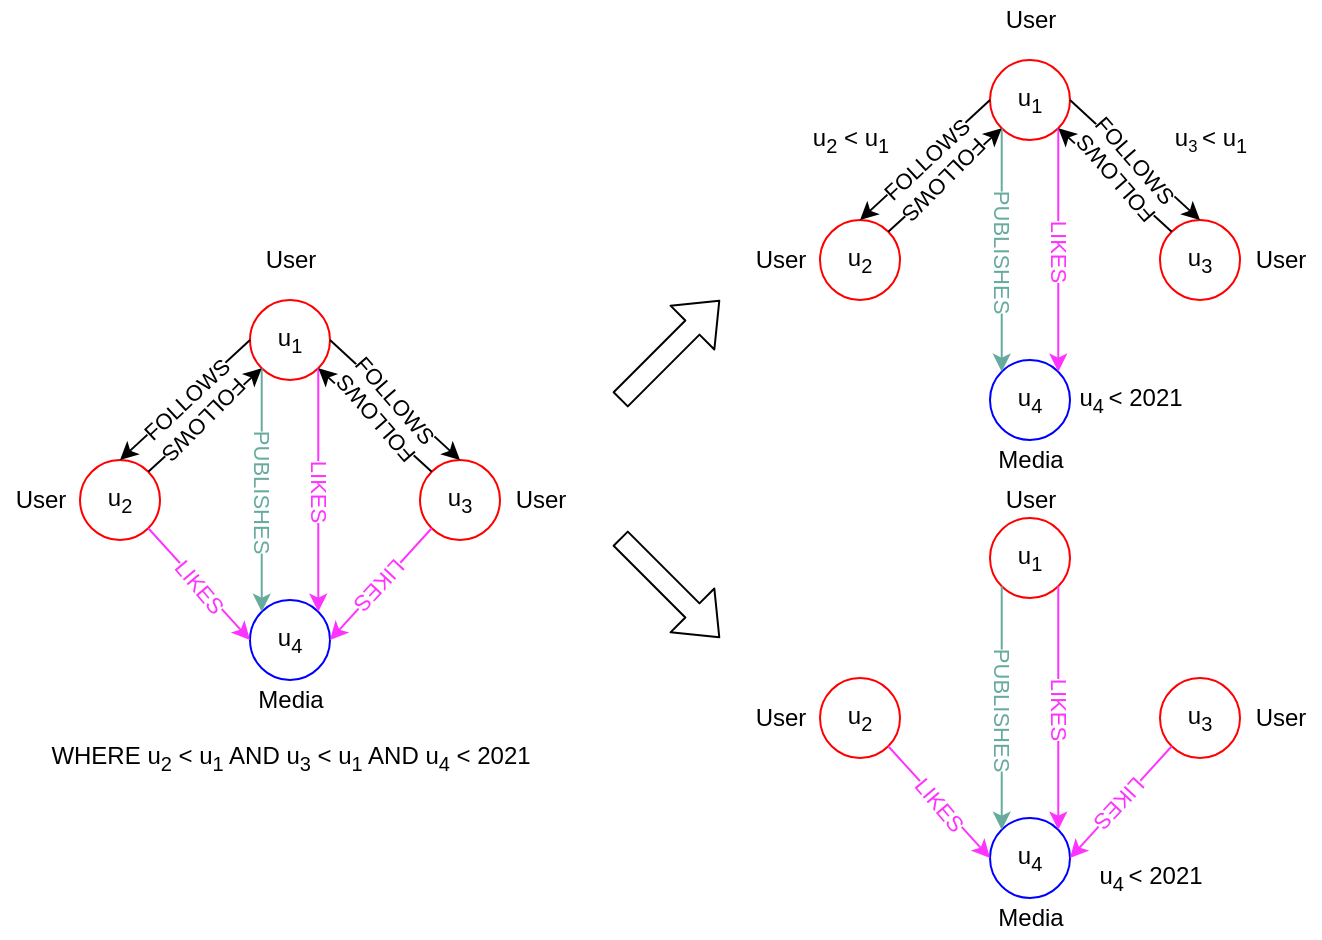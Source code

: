 <mxfile version="14.1.8" type="device"><diagram id="F5QHTPZqn_gC54tncoiX" name="Page-1"><mxGraphModel dx="820" dy="725" grid="1" gridSize="10" guides="1" tooltips="1" connect="1" arrows="1" fold="1" page="1" pageScale="1" pageWidth="827" pageHeight="1169" math="0" shadow="0"><root><mxCell id="0"/><mxCell id="1" parent="0"/><mxCell id="rKBTaBsJ2pogd4L2nS2--1" value="u&lt;sub&gt;1&lt;/sub&gt;" style="ellipse;whiteSpace=wrap;html=1;aspect=fixed;strokeColor=#FF0000;" parent="1" vertex="1"><mxGeometry x="125" y="180" width="40" height="40" as="geometry"/></mxCell><mxCell id="rKBTaBsJ2pogd4L2nS2--2" value="u&lt;sub&gt;2&lt;/sub&gt;" style="ellipse;whiteSpace=wrap;html=1;aspect=fixed;strokeColor=#FF0000;" parent="1" vertex="1"><mxGeometry x="40" y="260" width="40" height="40" as="geometry"/></mxCell><mxCell id="rKBTaBsJ2pogd4L2nS2--3" value="u&lt;sub&gt;3&lt;/sub&gt;" style="ellipse;whiteSpace=wrap;html=1;aspect=fixed;strokeColor=#FF0000;" parent="1" vertex="1"><mxGeometry x="210" y="260" width="40" height="40" as="geometry"/></mxCell><mxCell id="rKBTaBsJ2pogd4L2nS2--4" value="u&lt;sub&gt;4&lt;/sub&gt;" style="ellipse;whiteSpace=wrap;html=1;aspect=fixed;strokeColor=#0000FF;" parent="1" vertex="1"><mxGeometry x="125" y="330" width="40" height="40" as="geometry"/></mxCell><mxCell id="rKBTaBsJ2pogd4L2nS2--5" value="" style="endArrow=classic;html=1;fillColor=#ffe6cc;strokeColor=#67AB9F;exitX=0;exitY=1;exitDx=0;exitDy=0;entryX=0;entryY=0;entryDx=0;entryDy=0;" parent="1" source="rKBTaBsJ2pogd4L2nS2--1" target="rKBTaBsJ2pogd4L2nS2--4" edge="1"><mxGeometry relative="1" as="geometry"><mxPoint x="73.282" y="531.718" as="sourcePoint"/><mxPoint x="164.998" y="480.002" as="targetPoint"/></mxGeometry></mxCell><mxCell id="rKBTaBsJ2pogd4L2nS2--6" value="&lt;font&gt;PUBLISHES&lt;/font&gt;" style="edgeLabel;resizable=0;html=1;align=center;verticalAlign=middle;fontColor=#67AB9F;rotation=90;" parent="rKBTaBsJ2pogd4L2nS2--5" connectable="0" vertex="1"><mxGeometry relative="1" as="geometry"/></mxCell><mxCell id="rKBTaBsJ2pogd4L2nS2--7" value="" style="endArrow=classic;html=1;fontColor=#67AB9F;strokeColor=#FF33FF;exitX=1;exitY=1;exitDx=0;exitDy=0;entryX=1;entryY=0;entryDx=0;entryDy=0;" parent="1" source="rKBTaBsJ2pogd4L2nS2--1" target="rKBTaBsJ2pogd4L2nS2--4" edge="1"><mxGeometry relative="1" as="geometry"><mxPoint x="110.86" y="535.86" as="sourcePoint"/><mxPoint x="45.002" y="490.002" as="targetPoint"/></mxGeometry></mxCell><mxCell id="rKBTaBsJ2pogd4L2nS2--8" value="LIKES" style="edgeLabel;resizable=0;html=1;align=center;verticalAlign=middle;fontColor=#FF33FF;rotation=90;" parent="rKBTaBsJ2pogd4L2nS2--7" connectable="0" vertex="1"><mxGeometry relative="1" as="geometry"><mxPoint as="offset"/></mxGeometry></mxCell><mxCell id="rKBTaBsJ2pogd4L2nS2--19" value="User" style="text;html=1;align=center;verticalAlign=middle;resizable=0;points=[];autosize=1;" parent="1" vertex="1"><mxGeometry y="270" width="40" height="20" as="geometry"/></mxCell><mxCell id="rKBTaBsJ2pogd4L2nS2--20" value="User" style="text;html=1;align=center;verticalAlign=middle;resizable=0;points=[];autosize=1;" parent="1" vertex="1"><mxGeometry x="250" y="270" width="40" height="20" as="geometry"/></mxCell><mxCell id="rKBTaBsJ2pogd4L2nS2--21" value="Media" style="text;html=1;align=center;verticalAlign=middle;resizable=0;points=[];autosize=1;" parent="1" vertex="1"><mxGeometry x="120" y="370" width="50" height="20" as="geometry"/></mxCell><mxCell id="rKBTaBsJ2pogd4L2nS2--22" value="User" style="text;html=1;align=center;verticalAlign=middle;resizable=0;points=[];autosize=1;" parent="1" vertex="1"><mxGeometry x="125" y="150" width="40" height="20" as="geometry"/></mxCell><mxCell id="rKBTaBsJ2pogd4L2nS2--23" value="" style="endArrow=classic;html=1;entryX=1;entryY=1;entryDx=0;entryDy=0;exitX=0;exitY=0;exitDx=0;exitDy=0;" parent="1" source="rKBTaBsJ2pogd4L2nS2--3" target="rKBTaBsJ2pogd4L2nS2--1" edge="1"><mxGeometry relative="1" as="geometry"><mxPoint x="320" y="550" as="sourcePoint"/><mxPoint x="420" y="550" as="targetPoint"/></mxGeometry></mxCell><mxCell id="rKBTaBsJ2pogd4L2nS2--24" value="FOLLOWS" style="edgeLabel;resizable=0;html=1;align=center;verticalAlign=middle;rotation=229;" parent="rKBTaBsJ2pogd4L2nS2--23" connectable="0" vertex="1"><mxGeometry relative="1" as="geometry"/></mxCell><mxCell id="rKBTaBsJ2pogd4L2nS2--25" value="" style="endArrow=classic;html=1;exitX=1;exitY=0;exitDx=0;exitDy=0;entryX=0;entryY=1;entryDx=0;entryDy=0;" parent="1" source="rKBTaBsJ2pogd4L2nS2--2" target="rKBTaBsJ2pogd4L2nS2--1" edge="1"><mxGeometry relative="1" as="geometry"><mxPoint x="330" y="560" as="sourcePoint"/><mxPoint x="430" y="560" as="targetPoint"/></mxGeometry></mxCell><mxCell id="rKBTaBsJ2pogd4L2nS2--26" value="FOLLOWS" style="edgeLabel;resizable=0;html=1;align=center;verticalAlign=middle;rotation=-225;" parent="rKBTaBsJ2pogd4L2nS2--25" connectable="0" vertex="1"><mxGeometry relative="1" as="geometry"/></mxCell><mxCell id="rKBTaBsJ2pogd4L2nS2--27" value="" style="endArrow=classic;html=1;exitX=0;exitY=0.5;exitDx=0;exitDy=0;entryX=0.5;entryY=0;entryDx=0;entryDy=0;" parent="1" source="rKBTaBsJ2pogd4L2nS2--1" target="rKBTaBsJ2pogd4L2nS2--2" edge="1"><mxGeometry relative="1" as="geometry"><mxPoint x="84.142" y="275.858" as="sourcePoint"/><mxPoint x="140.858" y="224.142" as="targetPoint"/></mxGeometry></mxCell><mxCell id="rKBTaBsJ2pogd4L2nS2--28" value="FOLLOWS" style="edgeLabel;resizable=0;html=1;align=center;verticalAlign=middle;rotation=317;" parent="rKBTaBsJ2pogd4L2nS2--27" connectable="0" vertex="1"><mxGeometry relative="1" as="geometry"/></mxCell><mxCell id="rKBTaBsJ2pogd4L2nS2--29" value="" style="endArrow=classic;html=1;exitX=1;exitY=0.5;exitDx=0;exitDy=0;entryX=0.5;entryY=0;entryDx=0;entryDy=0;" parent="1" source="rKBTaBsJ2pogd4L2nS2--1" target="rKBTaBsJ2pogd4L2nS2--3" edge="1"><mxGeometry relative="1" as="geometry"><mxPoint x="330" y="560" as="sourcePoint"/><mxPoint x="220" y="200" as="targetPoint"/></mxGeometry></mxCell><mxCell id="rKBTaBsJ2pogd4L2nS2--30" value="FOLLOWS" style="edgeLabel;resizable=0;html=1;align=center;verticalAlign=middle;rotation=49;" parent="rKBTaBsJ2pogd4L2nS2--29" connectable="0" vertex="1"><mxGeometry relative="1" as="geometry"/></mxCell><mxCell id="rKBTaBsJ2pogd4L2nS2--35" value="" style="endArrow=classic;html=1;fontColor=#67AB9F;strokeColor=#FF33FF;exitX=1;exitY=1;exitDx=0;exitDy=0;entryX=0;entryY=0.5;entryDx=0;entryDy=0;" parent="1" source="rKBTaBsJ2pogd4L2nS2--2" target="rKBTaBsJ2pogd4L2nS2--4" edge="1"><mxGeometry relative="1" as="geometry"><mxPoint x="169.142" y="224.142" as="sourcePoint"/><mxPoint x="169.142" y="345.858" as="targetPoint"/></mxGeometry></mxCell><mxCell id="rKBTaBsJ2pogd4L2nS2--36" value="LIKES" style="edgeLabel;resizable=0;html=1;align=center;verticalAlign=middle;fontColor=#FF33FF;rotation=50;" parent="rKBTaBsJ2pogd4L2nS2--35" connectable="0" vertex="1"><mxGeometry relative="1" as="geometry"><mxPoint as="offset"/></mxGeometry></mxCell><mxCell id="rKBTaBsJ2pogd4L2nS2--37" value="" style="endArrow=classic;html=1;fontColor=#67AB9F;strokeColor=#FF33FF;exitX=0;exitY=1;exitDx=0;exitDy=0;entryX=1;entryY=0.5;entryDx=0;entryDy=0;" parent="1" source="rKBTaBsJ2pogd4L2nS2--3" target="rKBTaBsJ2pogd4L2nS2--4" edge="1"><mxGeometry relative="1" as="geometry"><mxPoint x="84.142" y="304.142" as="sourcePoint"/><mxPoint x="135" y="360" as="targetPoint"/></mxGeometry></mxCell><mxCell id="rKBTaBsJ2pogd4L2nS2--38" value="LIKES" style="edgeLabel;resizable=0;html=1;align=center;verticalAlign=middle;fontColor=#FF33FF;rotation=133;" parent="rKBTaBsJ2pogd4L2nS2--37" connectable="0" vertex="1"><mxGeometry relative="1" as="geometry"><mxPoint as="offset"/></mxGeometry></mxCell><mxCell id="rKBTaBsJ2pogd4L2nS2--56" value="u&lt;sub&gt;1&lt;/sub&gt;" style="ellipse;whiteSpace=wrap;html=1;aspect=fixed;strokeColor=#FF0000;" parent="1" vertex="1"><mxGeometry x="495" y="60" width="40" height="40" as="geometry"/></mxCell><mxCell id="rKBTaBsJ2pogd4L2nS2--57" value="u&lt;sub&gt;2&lt;/sub&gt;" style="ellipse;whiteSpace=wrap;html=1;aspect=fixed;strokeColor=#FF0000;" parent="1" vertex="1"><mxGeometry x="410" y="140" width="40" height="40" as="geometry"/></mxCell><mxCell id="rKBTaBsJ2pogd4L2nS2--58" value="u&lt;sub&gt;3&lt;/sub&gt;" style="ellipse;whiteSpace=wrap;html=1;aspect=fixed;strokeColor=#FF0000;" parent="1" vertex="1"><mxGeometry x="580" y="140" width="40" height="40" as="geometry"/></mxCell><mxCell id="rKBTaBsJ2pogd4L2nS2--59" value="u&lt;sub&gt;4&lt;/sub&gt;" style="ellipse;whiteSpace=wrap;html=1;aspect=fixed;strokeColor=#0000FF;" parent="1" vertex="1"><mxGeometry x="495" y="210" width="40" height="40" as="geometry"/></mxCell><mxCell id="rKBTaBsJ2pogd4L2nS2--60" value="" style="endArrow=classic;html=1;fillColor=#ffe6cc;strokeColor=#67AB9F;exitX=0;exitY=1;exitDx=0;exitDy=0;entryX=0;entryY=0;entryDx=0;entryDy=0;" parent="1" source="rKBTaBsJ2pogd4L2nS2--56" target="rKBTaBsJ2pogd4L2nS2--59" edge="1"><mxGeometry relative="1" as="geometry"><mxPoint x="443.282" y="411.718" as="sourcePoint"/><mxPoint x="534.998" y="360.002" as="targetPoint"/></mxGeometry></mxCell><mxCell id="rKBTaBsJ2pogd4L2nS2--61" value="&lt;font&gt;PUBLISHES&lt;/font&gt;" style="edgeLabel;resizable=0;html=1;align=center;verticalAlign=middle;fontColor=#67AB9F;rotation=90;" parent="rKBTaBsJ2pogd4L2nS2--60" connectable="0" vertex="1"><mxGeometry relative="1" as="geometry"/></mxCell><mxCell id="rKBTaBsJ2pogd4L2nS2--62" value="" style="endArrow=classic;html=1;fontColor=#67AB9F;strokeColor=#FF33FF;exitX=1;exitY=1;exitDx=0;exitDy=0;entryX=1;entryY=0;entryDx=0;entryDy=0;" parent="1" source="rKBTaBsJ2pogd4L2nS2--56" target="rKBTaBsJ2pogd4L2nS2--59" edge="1"><mxGeometry relative="1" as="geometry"><mxPoint x="480.86" y="415.86" as="sourcePoint"/><mxPoint x="415.002" y="370.002" as="targetPoint"/></mxGeometry></mxCell><mxCell id="rKBTaBsJ2pogd4L2nS2--63" value="LIKES" style="edgeLabel;resizable=0;html=1;align=center;verticalAlign=middle;fontColor=#FF33FF;rotation=90;" parent="rKBTaBsJ2pogd4L2nS2--62" connectable="0" vertex="1"><mxGeometry relative="1" as="geometry"><mxPoint as="offset"/></mxGeometry></mxCell><mxCell id="rKBTaBsJ2pogd4L2nS2--64" value="User" style="text;html=1;align=center;verticalAlign=middle;resizable=0;points=[];autosize=1;" parent="1" vertex="1"><mxGeometry x="370" y="150" width="40" height="20" as="geometry"/></mxCell><mxCell id="rKBTaBsJ2pogd4L2nS2--65" value="User" style="text;html=1;align=center;verticalAlign=middle;resizable=0;points=[];autosize=1;" parent="1" vertex="1"><mxGeometry x="620" y="150" width="40" height="20" as="geometry"/></mxCell><mxCell id="rKBTaBsJ2pogd4L2nS2--66" value="Media" style="text;html=1;align=center;verticalAlign=middle;resizable=0;points=[];autosize=1;" parent="1" vertex="1"><mxGeometry x="490" y="250" width="50" height="20" as="geometry"/></mxCell><mxCell id="rKBTaBsJ2pogd4L2nS2--67" value="User" style="text;html=1;align=center;verticalAlign=middle;resizable=0;points=[];autosize=1;" parent="1" vertex="1"><mxGeometry x="495" y="30" width="40" height="20" as="geometry"/></mxCell><mxCell id="rKBTaBsJ2pogd4L2nS2--68" value="" style="endArrow=classic;html=1;entryX=1;entryY=1;entryDx=0;entryDy=0;exitX=0;exitY=0;exitDx=0;exitDy=0;" parent="1" source="rKBTaBsJ2pogd4L2nS2--58" target="rKBTaBsJ2pogd4L2nS2--56" edge="1"><mxGeometry relative="1" as="geometry"><mxPoint x="690" y="430" as="sourcePoint"/><mxPoint x="790" y="430" as="targetPoint"/></mxGeometry></mxCell><mxCell id="rKBTaBsJ2pogd4L2nS2--69" value="FOLLOWS" style="edgeLabel;resizable=0;html=1;align=center;verticalAlign=middle;rotation=229;" parent="rKBTaBsJ2pogd4L2nS2--68" connectable="0" vertex="1"><mxGeometry relative="1" as="geometry"/></mxCell><mxCell id="rKBTaBsJ2pogd4L2nS2--70" value="" style="endArrow=classic;html=1;exitX=1;exitY=0;exitDx=0;exitDy=0;entryX=0;entryY=1;entryDx=0;entryDy=0;" parent="1" source="rKBTaBsJ2pogd4L2nS2--57" target="rKBTaBsJ2pogd4L2nS2--56" edge="1"><mxGeometry relative="1" as="geometry"><mxPoint x="700" y="440" as="sourcePoint"/><mxPoint x="800" y="440" as="targetPoint"/></mxGeometry></mxCell><mxCell id="rKBTaBsJ2pogd4L2nS2--71" value="FOLLOWS" style="edgeLabel;resizable=0;html=1;align=center;verticalAlign=middle;rotation=-225;" parent="rKBTaBsJ2pogd4L2nS2--70" connectable="0" vertex="1"><mxGeometry relative="1" as="geometry"/></mxCell><mxCell id="rKBTaBsJ2pogd4L2nS2--72" value="" style="endArrow=classic;html=1;exitX=0;exitY=0.5;exitDx=0;exitDy=0;entryX=0.5;entryY=0;entryDx=0;entryDy=0;" parent="1" source="rKBTaBsJ2pogd4L2nS2--56" target="rKBTaBsJ2pogd4L2nS2--57" edge="1"><mxGeometry relative="1" as="geometry"><mxPoint x="454.142" y="155.858" as="sourcePoint"/><mxPoint x="510.858" y="104.142" as="targetPoint"/></mxGeometry></mxCell><mxCell id="rKBTaBsJ2pogd4L2nS2--73" value="FOLLOWS" style="edgeLabel;resizable=0;html=1;align=center;verticalAlign=middle;rotation=317;" parent="rKBTaBsJ2pogd4L2nS2--72" connectable="0" vertex="1"><mxGeometry relative="1" as="geometry"/></mxCell><mxCell id="rKBTaBsJ2pogd4L2nS2--74" value="" style="endArrow=classic;html=1;exitX=1;exitY=0.5;exitDx=0;exitDy=0;entryX=0.5;entryY=0;entryDx=0;entryDy=0;" parent="1" source="rKBTaBsJ2pogd4L2nS2--56" target="rKBTaBsJ2pogd4L2nS2--58" edge="1"><mxGeometry relative="1" as="geometry"><mxPoint x="700" y="440" as="sourcePoint"/><mxPoint x="590" y="80" as="targetPoint"/></mxGeometry></mxCell><mxCell id="rKBTaBsJ2pogd4L2nS2--75" value="FOLLOWS" style="edgeLabel;resizable=0;html=1;align=center;verticalAlign=middle;rotation=49;" parent="rKBTaBsJ2pogd4L2nS2--74" connectable="0" vertex="1"><mxGeometry relative="1" as="geometry"/></mxCell><mxCell id="rKBTaBsJ2pogd4L2nS2--80" value="u&lt;sub&gt;1&lt;/sub&gt;" style="ellipse;whiteSpace=wrap;html=1;aspect=fixed;strokeColor=#FF0000;" parent="1" vertex="1"><mxGeometry x="495" y="289" width="40" height="40" as="geometry"/></mxCell><mxCell id="rKBTaBsJ2pogd4L2nS2--81" value="u&lt;sub&gt;2&lt;/sub&gt;" style="ellipse;whiteSpace=wrap;html=1;aspect=fixed;strokeColor=#FF0000;" parent="1" vertex="1"><mxGeometry x="410" y="369" width="40" height="40" as="geometry"/></mxCell><mxCell id="rKBTaBsJ2pogd4L2nS2--82" value="u&lt;sub&gt;3&lt;/sub&gt;" style="ellipse;whiteSpace=wrap;html=1;aspect=fixed;strokeColor=#FF0000;" parent="1" vertex="1"><mxGeometry x="580" y="369" width="40" height="40" as="geometry"/></mxCell><mxCell id="rKBTaBsJ2pogd4L2nS2--83" value="u&lt;sub&gt;4&lt;/sub&gt;" style="ellipse;whiteSpace=wrap;html=1;aspect=fixed;strokeColor=#0000FF;" parent="1" vertex="1"><mxGeometry x="495" y="439" width="40" height="40" as="geometry"/></mxCell><mxCell id="rKBTaBsJ2pogd4L2nS2--84" value="" style="endArrow=classic;html=1;fillColor=#ffe6cc;strokeColor=#67AB9F;exitX=0;exitY=1;exitDx=0;exitDy=0;entryX=0;entryY=0;entryDx=0;entryDy=0;" parent="1" source="rKBTaBsJ2pogd4L2nS2--80" target="rKBTaBsJ2pogd4L2nS2--83" edge="1"><mxGeometry relative="1" as="geometry"><mxPoint x="443.282" y="640.718" as="sourcePoint"/><mxPoint x="534.998" y="589.002" as="targetPoint"/></mxGeometry></mxCell><mxCell id="rKBTaBsJ2pogd4L2nS2--85" value="&lt;font&gt;PUBLISHES&lt;/font&gt;" style="edgeLabel;resizable=0;html=1;align=center;verticalAlign=middle;fontColor=#67AB9F;rotation=90;" parent="rKBTaBsJ2pogd4L2nS2--84" connectable="0" vertex="1"><mxGeometry relative="1" as="geometry"/></mxCell><mxCell id="rKBTaBsJ2pogd4L2nS2--86" value="" style="endArrow=classic;html=1;fontColor=#67AB9F;strokeColor=#FF33FF;exitX=1;exitY=1;exitDx=0;exitDy=0;entryX=1;entryY=0;entryDx=0;entryDy=0;" parent="1" source="rKBTaBsJ2pogd4L2nS2--80" target="rKBTaBsJ2pogd4L2nS2--83" edge="1"><mxGeometry relative="1" as="geometry"><mxPoint x="480.86" y="644.86" as="sourcePoint"/><mxPoint x="415.002" y="599.002" as="targetPoint"/></mxGeometry></mxCell><mxCell id="rKBTaBsJ2pogd4L2nS2--87" value="LIKES" style="edgeLabel;resizable=0;html=1;align=center;verticalAlign=middle;fontColor=#FF33FF;rotation=90;" parent="rKBTaBsJ2pogd4L2nS2--86" connectable="0" vertex="1"><mxGeometry relative="1" as="geometry"><mxPoint as="offset"/></mxGeometry></mxCell><mxCell id="rKBTaBsJ2pogd4L2nS2--88" value="User" style="text;html=1;align=center;verticalAlign=middle;resizable=0;points=[];autosize=1;" parent="1" vertex="1"><mxGeometry x="370" y="379" width="40" height="20" as="geometry"/></mxCell><mxCell id="rKBTaBsJ2pogd4L2nS2--89" value="User" style="text;html=1;align=center;verticalAlign=middle;resizable=0;points=[];autosize=1;" parent="1" vertex="1"><mxGeometry x="620" y="379" width="40" height="20" as="geometry"/></mxCell><mxCell id="rKBTaBsJ2pogd4L2nS2--90" value="Media" style="text;html=1;align=center;verticalAlign=middle;resizable=0;points=[];autosize=1;" parent="1" vertex="1"><mxGeometry x="490" y="479" width="50" height="20" as="geometry"/></mxCell><mxCell id="rKBTaBsJ2pogd4L2nS2--91" value="User" style="text;html=1;align=center;verticalAlign=middle;resizable=0;points=[];autosize=1;" parent="1" vertex="1"><mxGeometry x="495" y="270" width="40" height="20" as="geometry"/></mxCell><mxCell id="rKBTaBsJ2pogd4L2nS2--100" value="" style="endArrow=classic;html=1;fontColor=#67AB9F;strokeColor=#FF33FF;exitX=1;exitY=1;exitDx=0;exitDy=0;entryX=0;entryY=0.5;entryDx=0;entryDy=0;" parent="1" source="rKBTaBsJ2pogd4L2nS2--81" target="rKBTaBsJ2pogd4L2nS2--83" edge="1"><mxGeometry relative="1" as="geometry"><mxPoint x="539.142" y="333.142" as="sourcePoint"/><mxPoint x="539.142" y="454.858" as="targetPoint"/></mxGeometry></mxCell><mxCell id="rKBTaBsJ2pogd4L2nS2--101" value="LIKES" style="edgeLabel;resizable=0;html=1;align=center;verticalAlign=middle;fontColor=#FF33FF;rotation=50;" parent="rKBTaBsJ2pogd4L2nS2--100" connectable="0" vertex="1"><mxGeometry relative="1" as="geometry"><mxPoint as="offset"/></mxGeometry></mxCell><mxCell id="rKBTaBsJ2pogd4L2nS2--102" value="" style="endArrow=classic;html=1;fontColor=#67AB9F;strokeColor=#FF33FF;exitX=0;exitY=1;exitDx=0;exitDy=0;entryX=1;entryY=0.5;entryDx=0;entryDy=0;" parent="1" source="rKBTaBsJ2pogd4L2nS2--82" target="rKBTaBsJ2pogd4L2nS2--83" edge="1"><mxGeometry relative="1" as="geometry"><mxPoint x="454.142" y="413.142" as="sourcePoint"/><mxPoint x="505" y="469" as="targetPoint"/></mxGeometry></mxCell><mxCell id="rKBTaBsJ2pogd4L2nS2--103" value="LIKES" style="edgeLabel;resizable=0;html=1;align=center;verticalAlign=middle;fontColor=#FF33FF;rotation=133;" parent="rKBTaBsJ2pogd4L2nS2--102" connectable="0" vertex="1"><mxGeometry relative="1" as="geometry"><mxPoint as="offset"/></mxGeometry></mxCell><mxCell id="rKBTaBsJ2pogd4L2nS2--105" value="" style="shape=flexArrow;endArrow=classic;html=1;" parent="1" edge="1"><mxGeometry width="50" height="50" relative="1" as="geometry"><mxPoint x="310" y="299" as="sourcePoint"/><mxPoint x="360" y="349" as="targetPoint"/></mxGeometry></mxCell><mxCell id="rKBTaBsJ2pogd4L2nS2--107" value="" style="shape=flexArrow;endArrow=classic;html=1;" parent="1" edge="1"><mxGeometry width="50" height="50" relative="1" as="geometry"><mxPoint x="310" y="230" as="sourcePoint"/><mxPoint x="360" y="180" as="targetPoint"/></mxGeometry></mxCell><mxCell id="PHlQh9ryo51N10sA5sYZ-1" value="WHERE u&lt;sub&gt;2&lt;/sub&gt; &amp;lt; u&lt;sub&gt;1&lt;/sub&gt; AND u&lt;sub&gt;3&lt;/sub&gt; &amp;lt; u&lt;sub&gt;1&lt;/sub&gt; AND u&lt;sub&gt;4&lt;/sub&gt; &amp;lt; 2021" style="text;html=1;align=center;verticalAlign=middle;resizable=0;points=[];autosize=1;" vertex="1" parent="1"><mxGeometry x="15" y="399" width="260" height="20" as="geometry"/></mxCell><mxCell id="PHlQh9ryo51N10sA5sYZ-2" value="u&lt;sub&gt;2&lt;/sub&gt; &amp;lt; u&lt;sub&gt;1&lt;/sub&gt;" style="text;html=1;align=center;verticalAlign=middle;resizable=0;points=[];autosize=1;" vertex="1" parent="1"><mxGeometry x="400" y="90" width="50" height="20" as="geometry"/></mxCell><mxCell id="PHlQh9ryo51N10sA5sYZ-3" value="u&lt;span style=&quot;font-size: 10px&quot;&gt;&lt;sub&gt;3&amp;nbsp;&lt;/sub&gt;&lt;/span&gt;&amp;lt; u&lt;sub&gt;1&lt;/sub&gt;" style="text;html=1;align=center;verticalAlign=middle;resizable=0;points=[];autosize=1;" vertex="1" parent="1"><mxGeometry x="580" y="90" width="50" height="20" as="geometry"/></mxCell><mxCell id="PHlQh9ryo51N10sA5sYZ-4" value="u&lt;sub&gt;4&lt;/sub&gt;&lt;span style=&quot;font-size: 10px&quot;&gt;&lt;sub&gt;&amp;nbsp;&lt;/sub&gt;&lt;/span&gt;&amp;lt; 2021" style="text;html=1;align=center;verticalAlign=middle;resizable=0;points=[];autosize=1;" vertex="1" parent="1"><mxGeometry x="530" y="220" width="70" height="20" as="geometry"/></mxCell><mxCell id="PHlQh9ryo51N10sA5sYZ-5" value="u&lt;sub&gt;4&lt;/sub&gt;&lt;span style=&quot;font-size: 10px&quot;&gt;&lt;sub&gt;&amp;nbsp;&lt;/sub&gt;&lt;/span&gt;&amp;lt; 2021" style="text;html=1;align=center;verticalAlign=middle;resizable=0;points=[];autosize=1;" vertex="1" parent="1"><mxGeometry x="540" y="459" width="70" height="20" as="geometry"/></mxCell></root></mxGraphModel></diagram></mxfile>